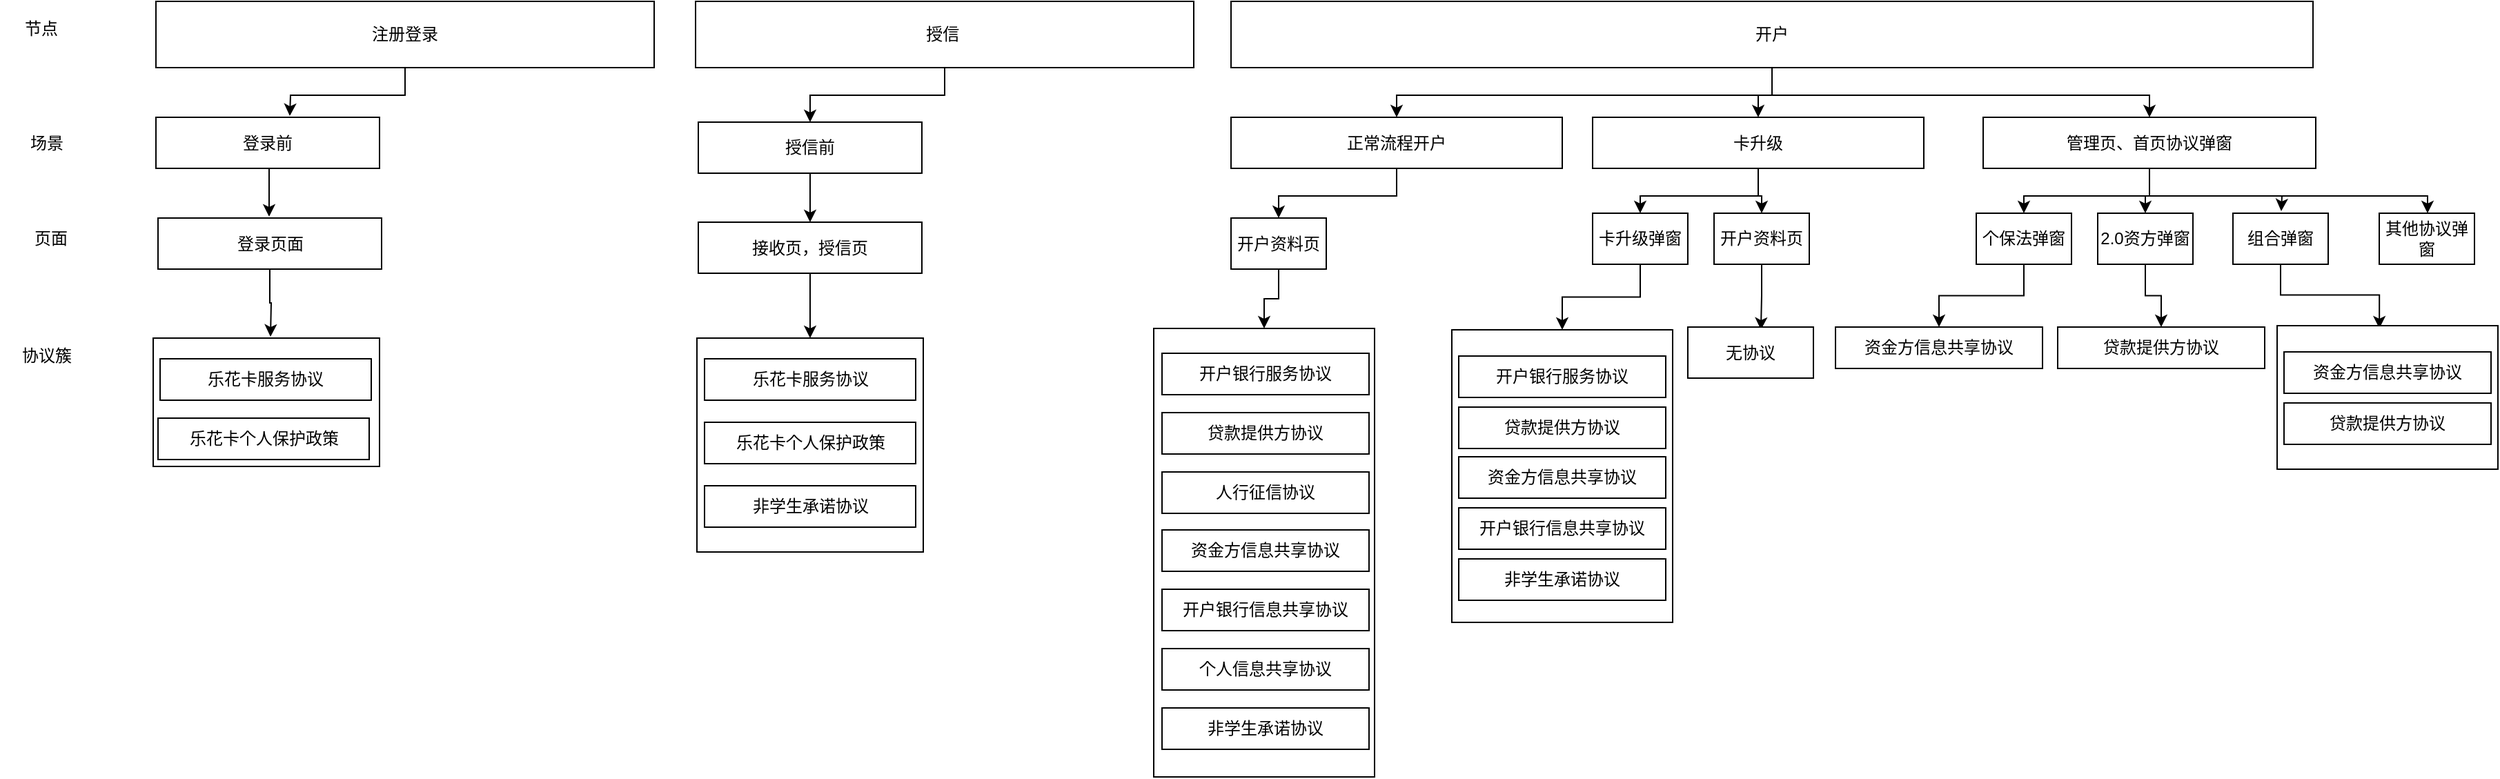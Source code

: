 <mxfile version="18.1.3" type="github"><diagram id="QwHWX-MBplS_3AtBIttB" name="第 1 页"><mxGraphModel dx="1422" dy="794" grid="0" gridSize="10" guides="1" tooltips="1" connect="1" arrows="1" fold="1" page="1" pageScale="1" pageWidth="2339" pageHeight="3300" math="0" shadow="0"><root><mxCell id="0"/><mxCell id="1" parent="0"/><mxCell id="Vy8sq-GVfdlThK8CE_XY-9" style="edgeStyle=orthogonalEdgeStyle;rounded=0;orthogonalLoop=1;jettySize=auto;html=1;exitX=0.5;exitY=1;exitDx=0;exitDy=0;entryX=0.5;entryY=0;entryDx=0;entryDy=0;fontFamily=Helvetica;fontSize=12;" edge="1" parent="1" source="Vy8sq-GVfdlThK8CE_XY-1"><mxGeometry relative="1" as="geometry"><mxPoint x="234" y="285" as="targetPoint"/></mxGeometry></mxCell><mxCell id="Vy8sq-GVfdlThK8CE_XY-1" value="注册登录" style="rounded=0;whiteSpace=wrap;html=1;fontFamily=Helvetica;fontSize=12;" vertex="1" parent="1"><mxGeometry x="137" y="202" width="361" height="48" as="geometry"/></mxCell><mxCell id="Vy8sq-GVfdlThK8CE_XY-32" style="edgeStyle=orthogonalEdgeStyle;rounded=0;orthogonalLoop=1;jettySize=auto;html=1;exitX=0.5;exitY=1;exitDx=0;exitDy=0;fontFamily=Helvetica;fontSize=12;" edge="1" parent="1" source="Vy8sq-GVfdlThK8CE_XY-4" target="Vy8sq-GVfdlThK8CE_XY-20"><mxGeometry relative="1" as="geometry"/></mxCell><mxCell id="Vy8sq-GVfdlThK8CE_XY-4" value="授信&lt;span style=&quot;white-space: pre; font-size: 12px;&quot;&gt;&#9;&lt;/span&gt;" style="rounded=0;whiteSpace=wrap;html=1;fontFamily=Helvetica;fontSize=12;" vertex="1" parent="1"><mxGeometry x="528" y="202" width="361" height="48" as="geometry"/></mxCell><mxCell id="Vy8sq-GVfdlThK8CE_XY-39" style="edgeStyle=orthogonalEdgeStyle;rounded=0;orthogonalLoop=1;jettySize=auto;html=1;exitX=0.5;exitY=1;exitDx=0;exitDy=0;fontFamily=Helvetica;fontSize=12;" edge="1" parent="1" source="Vy8sq-GVfdlThK8CE_XY-5" target="Vy8sq-GVfdlThK8CE_XY-36"><mxGeometry relative="1" as="geometry"/></mxCell><mxCell id="Vy8sq-GVfdlThK8CE_XY-43" style="edgeStyle=orthogonalEdgeStyle;rounded=0;orthogonalLoop=1;jettySize=auto;html=1;exitX=0.5;exitY=1;exitDx=0;exitDy=0;entryX=0.5;entryY=0;entryDx=0;entryDy=0;fontFamily=Helvetica;fontSize=12;" edge="1" parent="1" source="Vy8sq-GVfdlThK8CE_XY-5" target="Vy8sq-GVfdlThK8CE_XY-41"><mxGeometry relative="1" as="geometry"/></mxCell><mxCell id="Vy8sq-GVfdlThK8CE_XY-82" style="edgeStyle=orthogonalEdgeStyle;rounded=0;orthogonalLoop=1;jettySize=auto;html=1;exitX=0.5;exitY=1;exitDx=0;exitDy=0;fontFamily=Helvetica;fontSize=12;" edge="1" parent="1" source="Vy8sq-GVfdlThK8CE_XY-5" target="Vy8sq-GVfdlThK8CE_XY-37"><mxGeometry relative="1" as="geometry"/></mxCell><mxCell id="Vy8sq-GVfdlThK8CE_XY-5" value="开户" style="rounded=0;whiteSpace=wrap;html=1;fontFamily=Helvetica;fontSize=12;" vertex="1" parent="1"><mxGeometry x="916" y="202" width="784" height="48" as="geometry"/></mxCell><mxCell id="Vy8sq-GVfdlThK8CE_XY-10" style="edgeStyle=orthogonalEdgeStyle;rounded=0;orthogonalLoop=1;jettySize=auto;html=1;exitX=0.5;exitY=1;exitDx=0;exitDy=0;entryX=0.5;entryY=0;entryDx=0;entryDy=0;fontFamily=Helvetica;fontSize=12;" edge="1" parent="1"><mxGeometry relative="1" as="geometry"><mxPoint x="234" y="323" as="sourcePoint"/><mxPoint x="219" y="358" as="targetPoint"/></mxGeometry></mxCell><mxCell id="Vy8sq-GVfdlThK8CE_XY-11" value="" style="rounded=0;whiteSpace=wrap;html=1;fontFamily=Helvetica;fontSize=12;" vertex="1" parent="1"><mxGeometry x="135" y="446" width="164" height="93" as="geometry"/></mxCell><mxCell id="Vy8sq-GVfdlThK8CE_XY-12" value="登录前" style="rounded=0;whiteSpace=wrap;html=1;fontFamily=Helvetica;fontSize=12;" vertex="1" parent="1"><mxGeometry x="137" y="286" width="162" height="37" as="geometry"/></mxCell><mxCell id="Vy8sq-GVfdlThK8CE_XY-15" value="&lt;span style=&quot;font-size: 12px;&quot;&gt;乐花卡服务协议&lt;/span&gt;" style="rounded=0;whiteSpace=wrap;html=1;fontFamily=Helvetica;fontSize=12;" vertex="1" parent="1"><mxGeometry x="140" y="461" width="153" height="30" as="geometry"/></mxCell><mxCell id="Vy8sq-GVfdlThK8CE_XY-16" value="&lt;span style=&quot;font-size: 12px;&quot;&gt;乐花卡个人保护政策&lt;/span&gt;" style="rounded=0;whiteSpace=wrap;html=1;fontFamily=Helvetica;fontSize=12;" vertex="1" parent="1"><mxGeometry x="138.5" y="504" width="153" height="30" as="geometry"/></mxCell><mxCell id="Vy8sq-GVfdlThK8CE_XY-17" value="节点" style="text;html=1;strokeColor=none;fillColor=none;align=center;verticalAlign=middle;whiteSpace=wrap;rounded=0;fontFamily=Helvetica;fontSize=12;" vertex="1" parent="1"><mxGeometry x="24" y="207" width="60" height="30" as="geometry"/></mxCell><mxCell id="Vy8sq-GVfdlThK8CE_XY-18" value="场景" style="text;html=1;strokeColor=none;fillColor=none;align=center;verticalAlign=middle;whiteSpace=wrap;rounded=0;fontFamily=Helvetica;fontSize=12;" vertex="1" parent="1"><mxGeometry x="28" y="289.5" width="60" height="30" as="geometry"/></mxCell><mxCell id="Vy8sq-GVfdlThK8CE_XY-19" value="协议簇" style="text;html=1;strokeColor=none;fillColor=none;align=center;verticalAlign=middle;whiteSpace=wrap;rounded=0;fontFamily=Helvetica;fontSize=12;" vertex="1" parent="1"><mxGeometry x="28" y="444" width="60" height="30" as="geometry"/></mxCell><mxCell id="Vy8sq-GVfdlThK8CE_XY-46" style="edgeStyle=orthogonalEdgeStyle;rounded=0;orthogonalLoop=1;jettySize=auto;html=1;exitX=0.5;exitY=1;exitDx=0;exitDy=0;fontFamily=Helvetica;fontSize=12;" edge="1" parent="1" source="Vy8sq-GVfdlThK8CE_XY-20" target="Vy8sq-GVfdlThK8CE_XY-45"><mxGeometry relative="1" as="geometry"/></mxCell><mxCell id="Vy8sq-GVfdlThK8CE_XY-20" value="授信前" style="rounded=0;whiteSpace=wrap;html=1;fontFamily=Helvetica;fontSize=12;" vertex="1" parent="1"><mxGeometry x="530" y="289.5" width="162" height="37" as="geometry"/></mxCell><mxCell id="Vy8sq-GVfdlThK8CE_XY-22" value="" style="rounded=0;whiteSpace=wrap;html=1;fontFamily=Helvetica;fontSize=12;" vertex="1" parent="1"><mxGeometry x="529" y="446" width="164" height="155" as="geometry"/></mxCell><mxCell id="Vy8sq-GVfdlThK8CE_XY-23" value="&lt;span style=&quot;font-size: 12px;&quot;&gt;乐花卡服务协议&lt;/span&gt;" style="rounded=0;whiteSpace=wrap;html=1;fontFamily=Helvetica;fontSize=12;" vertex="1" parent="1"><mxGeometry x="534.5" y="461" width="153" height="30" as="geometry"/></mxCell><mxCell id="Vy8sq-GVfdlThK8CE_XY-24" value="&lt;span style=&quot;font-size: 12px;&quot;&gt;乐花卡个人保护政策&lt;/span&gt;" style="rounded=0;whiteSpace=wrap;html=1;fontFamily=Helvetica;fontSize=12;" vertex="1" parent="1"><mxGeometry x="534.5" y="507" width="153" height="30" as="geometry"/></mxCell><mxCell id="Vy8sq-GVfdlThK8CE_XY-25" value="非学生承诺协议" style="rounded=0;whiteSpace=wrap;html=1;fontFamily=Helvetica;fontSize=12;" vertex="1" parent="1"><mxGeometry x="534.5" y="553" width="153" height="30" as="geometry"/></mxCell><mxCell id="Vy8sq-GVfdlThK8CE_XY-84" style="edgeStyle=orthogonalEdgeStyle;rounded=0;orthogonalLoop=1;jettySize=auto;html=1;exitX=0.5;exitY=1;exitDx=0;exitDy=0;fontFamily=Helvetica;fontSize=12;" edge="1" parent="1" source="Vy8sq-GVfdlThK8CE_XY-36" target="Vy8sq-GVfdlThK8CE_XY-52"><mxGeometry relative="1" as="geometry"/></mxCell><mxCell id="Vy8sq-GVfdlThK8CE_XY-36" value="正常流程开户" style="rounded=0;whiteSpace=wrap;html=1;fontFamily=Helvetica;fontSize=12;" vertex="1" parent="1"><mxGeometry x="916" y="286" width="240" height="37" as="geometry"/></mxCell><mxCell id="Vy8sq-GVfdlThK8CE_XY-85" style="edgeStyle=orthogonalEdgeStyle;rounded=0;orthogonalLoop=1;jettySize=auto;html=1;exitX=0.5;exitY=1;exitDx=0;exitDy=0;entryX=0.5;entryY=0;entryDx=0;entryDy=0;fontFamily=Helvetica;fontSize=12;" edge="1" parent="1" source="Vy8sq-GVfdlThK8CE_XY-37" target="Vy8sq-GVfdlThK8CE_XY-54"><mxGeometry relative="1" as="geometry"/></mxCell><mxCell id="Vy8sq-GVfdlThK8CE_XY-86" style="edgeStyle=orthogonalEdgeStyle;rounded=0;orthogonalLoop=1;jettySize=auto;html=1;exitX=0.5;exitY=1;exitDx=0;exitDy=0;fontFamily=Helvetica;fontSize=12;" edge="1" parent="1" source="Vy8sq-GVfdlThK8CE_XY-37" target="Vy8sq-GVfdlThK8CE_XY-55"><mxGeometry relative="1" as="geometry"/></mxCell><mxCell id="Vy8sq-GVfdlThK8CE_XY-37" value="卡升级" style="rounded=0;whiteSpace=wrap;html=1;fontFamily=Helvetica;fontSize=12;" vertex="1" parent="1"><mxGeometry x="1178" y="286" width="240" height="37" as="geometry"/></mxCell><mxCell id="Vy8sq-GVfdlThK8CE_XY-87" style="edgeStyle=orthogonalEdgeStyle;rounded=0;orthogonalLoop=1;jettySize=auto;html=1;exitX=0.5;exitY=1;exitDx=0;exitDy=0;entryX=0.5;entryY=0;entryDx=0;entryDy=0;fontFamily=Helvetica;fontSize=12;" edge="1" parent="1" source="Vy8sq-GVfdlThK8CE_XY-41" target="Vy8sq-GVfdlThK8CE_XY-66"><mxGeometry relative="1" as="geometry"/></mxCell><mxCell id="Vy8sq-GVfdlThK8CE_XY-88" style="edgeStyle=orthogonalEdgeStyle;rounded=0;orthogonalLoop=1;jettySize=auto;html=1;exitX=0.5;exitY=1;exitDx=0;exitDy=0;fontFamily=Helvetica;fontSize=12;" edge="1" parent="1" source="Vy8sq-GVfdlThK8CE_XY-41" target="Vy8sq-GVfdlThK8CE_XY-67"><mxGeometry relative="1" as="geometry"/></mxCell><mxCell id="Vy8sq-GVfdlThK8CE_XY-89" style="edgeStyle=orthogonalEdgeStyle;rounded=0;orthogonalLoop=1;jettySize=auto;html=1;exitX=0.5;exitY=1;exitDx=0;exitDy=0;fontFamily=Helvetica;fontSize=12;" edge="1" parent="1" source="Vy8sq-GVfdlThK8CE_XY-41"><mxGeometry relative="1" as="geometry"><mxPoint x="1677" y="354" as="targetPoint"/></mxGeometry></mxCell><mxCell id="Vy8sq-GVfdlThK8CE_XY-91" style="edgeStyle=orthogonalEdgeStyle;rounded=0;orthogonalLoop=1;jettySize=auto;html=1;exitX=0.5;exitY=1;exitDx=0;exitDy=0;fontFamily=Helvetica;fontSize=12;" edge="1" parent="1" source="Vy8sq-GVfdlThK8CE_XY-41" target="Vy8sq-GVfdlThK8CE_XY-90"><mxGeometry relative="1" as="geometry"><Array as="points"><mxPoint x="1582" y="343"/><mxPoint x="1783" y="343"/></Array></mxGeometry></mxCell><mxCell id="Vy8sq-GVfdlThK8CE_XY-41" value="管理页、首页协议弹窗" style="rounded=0;whiteSpace=wrap;html=1;fontFamily=Helvetica;fontSize=12;" vertex="1" parent="1"><mxGeometry x="1461" y="286" width="241" height="37" as="geometry"/></mxCell><mxCell id="Vy8sq-GVfdlThK8CE_XY-47" style="edgeStyle=orthogonalEdgeStyle;rounded=0;orthogonalLoop=1;jettySize=auto;html=1;exitX=0.5;exitY=1;exitDx=0;exitDy=0;fontFamily=Helvetica;fontSize=12;" edge="1" parent="1" source="Vy8sq-GVfdlThK8CE_XY-44"><mxGeometry relative="1" as="geometry"><mxPoint x="220" y="445" as="targetPoint"/></mxGeometry></mxCell><mxCell id="Vy8sq-GVfdlThK8CE_XY-44" value="登录页面" style="rounded=0;whiteSpace=wrap;html=1;fontFamily=Helvetica;fontSize=12;" vertex="1" parent="1"><mxGeometry x="138.5" y="359" width="162" height="37" as="geometry"/></mxCell><mxCell id="Vy8sq-GVfdlThK8CE_XY-49" style="edgeStyle=orthogonalEdgeStyle;rounded=0;orthogonalLoop=1;jettySize=auto;html=1;exitX=0.5;exitY=1;exitDx=0;exitDy=0;entryX=0.5;entryY=0;entryDx=0;entryDy=0;fontFamily=Helvetica;fontSize=12;" edge="1" parent="1" source="Vy8sq-GVfdlThK8CE_XY-45" target="Vy8sq-GVfdlThK8CE_XY-22"><mxGeometry relative="1" as="geometry"/></mxCell><mxCell id="Vy8sq-GVfdlThK8CE_XY-45" value="接收页，授信页" style="rounded=0;whiteSpace=wrap;html=1;fontFamily=Helvetica;fontSize=12;" vertex="1" parent="1"><mxGeometry x="530" y="362" width="162" height="37" as="geometry"/></mxCell><mxCell id="Vy8sq-GVfdlThK8CE_XY-50" value="页面" style="text;html=1;strokeColor=none;fillColor=none;align=center;verticalAlign=middle;whiteSpace=wrap;rounded=0;fontFamily=Helvetica;fontSize=12;" vertex="1" parent="1"><mxGeometry x="31" y="359" width="60" height="30" as="geometry"/></mxCell><mxCell id="Vy8sq-GVfdlThK8CE_XY-102" style="edgeStyle=orthogonalEdgeStyle;rounded=0;orthogonalLoop=1;jettySize=auto;html=1;exitX=0.5;exitY=1;exitDx=0;exitDy=0;entryX=0.5;entryY=0;entryDx=0;entryDy=0;fontFamily=Helvetica;fontSize=12;" edge="1" parent="1" source="Vy8sq-GVfdlThK8CE_XY-52" target="Vy8sq-GVfdlThK8CE_XY-57"><mxGeometry relative="1" as="geometry"/></mxCell><mxCell id="Vy8sq-GVfdlThK8CE_XY-52" value="开户资料页" style="rounded=0;whiteSpace=wrap;html=1;fontFamily=Helvetica;fontSize=12;" vertex="1" parent="1"><mxGeometry x="916" y="359" width="69" height="37" as="geometry"/></mxCell><mxCell id="Vy8sq-GVfdlThK8CE_XY-104" style="edgeStyle=orthogonalEdgeStyle;rounded=0;orthogonalLoop=1;jettySize=auto;html=1;exitX=0.5;exitY=1;exitDx=0;exitDy=0;fontFamily=Helvetica;fontSize=12;" edge="1" parent="1" source="Vy8sq-GVfdlThK8CE_XY-54" target="Vy8sq-GVfdlThK8CE_XY-70"><mxGeometry relative="1" as="geometry"/></mxCell><mxCell id="Vy8sq-GVfdlThK8CE_XY-54" value="卡升级弹窗" style="rounded=0;whiteSpace=wrap;html=1;fontFamily=Helvetica;fontSize=12;" vertex="1" parent="1"><mxGeometry x="1178" y="355.5" width="69" height="37" as="geometry"/></mxCell><mxCell id="Vy8sq-GVfdlThK8CE_XY-105" style="edgeStyle=orthogonalEdgeStyle;rounded=0;orthogonalLoop=1;jettySize=auto;html=1;exitX=0.5;exitY=1;exitDx=0;exitDy=0;entryX=0.582;entryY=0.054;entryDx=0;entryDy=0;entryPerimeter=0;fontFamily=Helvetica;fontSize=12;" edge="1" parent="1" source="Vy8sq-GVfdlThK8CE_XY-55" target="Vy8sq-GVfdlThK8CE_XY-79"><mxGeometry relative="1" as="geometry"/></mxCell><mxCell id="Vy8sq-GVfdlThK8CE_XY-55" value="开户资料页" style="rounded=0;whiteSpace=wrap;html=1;fontFamily=Helvetica;fontSize=12;" vertex="1" parent="1"><mxGeometry x="1266" y="355.5" width="69" height="37" as="geometry"/></mxCell><mxCell id="Vy8sq-GVfdlThK8CE_XY-57" value="" style="rounded=0;whiteSpace=wrap;html=1;fontFamily=Helvetica;fontSize=12;" vertex="1" parent="1"><mxGeometry x="860" y="439" width="160" height="325" as="geometry"/></mxCell><mxCell id="Vy8sq-GVfdlThK8CE_XY-58" value="开户银行服务协议" style="rounded=0;whiteSpace=wrap;html=1;fontFamily=Helvetica;fontSize=12;" vertex="1" parent="1"><mxGeometry x="866" y="457" width="150" height="30" as="geometry"/></mxCell><mxCell id="Vy8sq-GVfdlThK8CE_XY-59" value="贷款提供方协议" style="rounded=0;whiteSpace=wrap;html=1;fontFamily=Helvetica;fontSize=12;" vertex="1" parent="1"><mxGeometry x="866" y="500" width="150" height="30" as="geometry"/></mxCell><mxCell id="Vy8sq-GVfdlThK8CE_XY-60" value="&lt;span style=&quot;font-size: 12px; text-align: left; background-color: rgb(255, 255, 255);&quot;&gt;人行征信协议&lt;/span&gt;" style="rounded=0;whiteSpace=wrap;html=1;fontFamily=Helvetica;fontSize=12;" vertex="1" parent="1"><mxGeometry x="866" y="543" width="150" height="30" as="geometry"/></mxCell><mxCell id="Vy8sq-GVfdlThK8CE_XY-61" value="&lt;span style=&quot;font-size: 12px; text-align: left; background-color: rgb(255, 255, 255);&quot;&gt;资金方信息共享协议&lt;/span&gt;" style="rounded=0;whiteSpace=wrap;html=1;fontFamily=Helvetica;fontSize=12;" vertex="1" parent="1"><mxGeometry x="866" y="585" width="150" height="30" as="geometry"/></mxCell><mxCell id="Vy8sq-GVfdlThK8CE_XY-62" value="&lt;span style=&quot;font-size: 12px; text-align: left; background-color: rgb(255, 255, 255);&quot;&gt;开户银行信息共享协议&lt;/span&gt;" style="rounded=0;whiteSpace=wrap;html=1;fontFamily=Helvetica;fontSize=12;" vertex="1" parent="1"><mxGeometry x="866" y="628" width="150" height="30" as="geometry"/></mxCell><mxCell id="Vy8sq-GVfdlThK8CE_XY-63" value="&lt;span style=&quot;font-size: 12px; text-align: left; background-color: rgb(255, 255, 255);&quot;&gt;个人信息共享协议&lt;/span&gt;" style="rounded=0;whiteSpace=wrap;html=1;fontFamily=Helvetica;fontSize=12;" vertex="1" parent="1"><mxGeometry x="866" y="671" width="150" height="30" as="geometry"/></mxCell><mxCell id="Vy8sq-GVfdlThK8CE_XY-64" value="非学生承诺协议" style="rounded=0;whiteSpace=wrap;html=1;fontFamily=Helvetica;fontSize=12;" vertex="1" parent="1"><mxGeometry x="866" y="714" width="150" height="30" as="geometry"/></mxCell><mxCell id="Vy8sq-GVfdlThK8CE_XY-98" style="edgeStyle=orthogonalEdgeStyle;rounded=0;orthogonalLoop=1;jettySize=auto;html=1;exitX=0.5;exitY=1;exitDx=0;exitDy=0;fontFamily=Helvetica;fontSize=12;" edge="1" parent="1" source="Vy8sq-GVfdlThK8CE_XY-66" target="Vy8sq-GVfdlThK8CE_XY-80"><mxGeometry relative="1" as="geometry"/></mxCell><mxCell id="Vy8sq-GVfdlThK8CE_XY-66" value="个保法弹窗" style="rounded=0;whiteSpace=wrap;html=1;fontFamily=Helvetica;fontSize=12;" vertex="1" parent="1"><mxGeometry x="1456" y="355.5" width="69" height="37" as="geometry"/></mxCell><mxCell id="Vy8sq-GVfdlThK8CE_XY-99" value="" style="edgeStyle=orthogonalEdgeStyle;rounded=0;orthogonalLoop=1;jettySize=auto;html=1;fontFamily=Helvetica;fontSize=12;" edge="1" parent="1" source="Vy8sq-GVfdlThK8CE_XY-67" target="Vy8sq-GVfdlThK8CE_XY-81"><mxGeometry relative="1" as="geometry"/></mxCell><mxCell id="Vy8sq-GVfdlThK8CE_XY-67" value="2.0资方弹窗" style="rounded=0;whiteSpace=wrap;html=1;fontFamily=Helvetica;fontSize=12;" vertex="1" parent="1"><mxGeometry x="1544" y="355.5" width="69" height="37" as="geometry"/></mxCell><mxCell id="Vy8sq-GVfdlThK8CE_XY-101" style="edgeStyle=orthogonalEdgeStyle;rounded=0;orthogonalLoop=1;jettySize=auto;html=1;exitX=0.5;exitY=1;exitDx=0;exitDy=0;entryX=0.463;entryY=0.019;entryDx=0;entryDy=0;entryPerimeter=0;fontFamily=Helvetica;fontSize=12;" edge="1" parent="1" source="Vy8sq-GVfdlThK8CE_XY-68" target="Vy8sq-GVfdlThK8CE_XY-92"><mxGeometry relative="1" as="geometry"/></mxCell><mxCell id="Vy8sq-GVfdlThK8CE_XY-68" value="组合弹窗" style="rounded=0;whiteSpace=wrap;html=1;fontFamily=Helvetica;fontSize=12;" vertex="1" parent="1"><mxGeometry x="1642" y="355.5" width="69" height="37" as="geometry"/></mxCell><mxCell id="Vy8sq-GVfdlThK8CE_XY-70" value="" style="rounded=0;whiteSpace=wrap;html=1;fontFamily=Helvetica;fontSize=12;" vertex="1" parent="1"><mxGeometry x="1076" y="440" width="160" height="212" as="geometry"/></mxCell><mxCell id="Vy8sq-GVfdlThK8CE_XY-71" value="开户银行服务协议" style="rounded=0;whiteSpace=wrap;html=1;fontFamily=Helvetica;fontSize=12;" vertex="1" parent="1"><mxGeometry x="1081" y="459" width="150" height="30" as="geometry"/></mxCell><mxCell id="Vy8sq-GVfdlThK8CE_XY-72" value="贷款提供方协议" style="rounded=0;whiteSpace=wrap;html=1;fontFamily=Helvetica;fontSize=12;" vertex="1" parent="1"><mxGeometry x="1081" y="496" width="150" height="30" as="geometry"/></mxCell><mxCell id="Vy8sq-GVfdlThK8CE_XY-74" value="&lt;span style=&quot;font-size: 12px; text-align: left; background-color: rgb(255, 255, 255);&quot;&gt;资金方信息共享协议&lt;/span&gt;" style="rounded=0;whiteSpace=wrap;html=1;fontFamily=Helvetica;fontSize=12;" vertex="1" parent="1"><mxGeometry x="1081" y="532" width="150" height="30" as="geometry"/></mxCell><mxCell id="Vy8sq-GVfdlThK8CE_XY-75" value="&lt;span style=&quot;font-size: 12px; text-align: left; background-color: rgb(255, 255, 255);&quot;&gt;开户银行信息共享协议&lt;/span&gt;" style="rounded=0;whiteSpace=wrap;html=1;fontFamily=Helvetica;fontSize=12;" vertex="1" parent="1"><mxGeometry x="1081" y="569" width="150" height="30" as="geometry"/></mxCell><mxCell id="Vy8sq-GVfdlThK8CE_XY-77" value="非学生承诺协议" style="rounded=0;whiteSpace=wrap;html=1;fontFamily=Helvetica;fontSize=12;" vertex="1" parent="1"><mxGeometry x="1081" y="606" width="150" height="30" as="geometry"/></mxCell><mxCell id="Vy8sq-GVfdlThK8CE_XY-79" value="无协议" style="rounded=0;whiteSpace=wrap;html=1;fontFamily=Helvetica;fontSize=12;" vertex="1" parent="1"><mxGeometry x="1247" y="438" width="91" height="37" as="geometry"/></mxCell><mxCell id="Vy8sq-GVfdlThK8CE_XY-80" value="&lt;span style=&quot;font-size: 12px; text-align: left; background-color: rgb(255, 255, 255);&quot;&gt;资金方信息共享协议&lt;/span&gt;" style="rounded=0;whiteSpace=wrap;html=1;fontFamily=Helvetica;fontSize=12;" vertex="1" parent="1"><mxGeometry x="1354" y="438" width="150" height="30" as="geometry"/></mxCell><mxCell id="Vy8sq-GVfdlThK8CE_XY-81" value="&lt;span style=&quot;font-size: 12px; text-align: left; background-color: rgb(255, 255, 255);&quot;&gt;贷款提供方协议&lt;/span&gt;" style="rounded=0;whiteSpace=wrap;html=1;fontFamily=Helvetica;fontSize=12;" vertex="1" parent="1"><mxGeometry x="1515" y="438" width="150" height="30" as="geometry"/></mxCell><mxCell id="Vy8sq-GVfdlThK8CE_XY-90" value="其他协议弹窗" style="rounded=0;whiteSpace=wrap;html=1;fontFamily=Helvetica;fontSize=12;" vertex="1" parent="1"><mxGeometry x="1748" y="355.5" width="69" height="37" as="geometry"/></mxCell><mxCell id="Vy8sq-GVfdlThK8CE_XY-92" value="" style="rounded=0;whiteSpace=wrap;html=1;fontFamily=Helvetica;fontSize=12;" vertex="1" parent="1"><mxGeometry x="1674" y="437" width="160" height="104" as="geometry"/></mxCell><mxCell id="Vy8sq-GVfdlThK8CE_XY-93" value="&lt;span style=&quot;font-size: 12px; text-align: left; background-color: rgb(255, 255, 255);&quot;&gt;资金方信息共享协议&lt;/span&gt;" style="rounded=0;whiteSpace=wrap;html=1;fontFamily=Helvetica;fontSize=12;" vertex="1" parent="1"><mxGeometry x="1679" y="456" width="150" height="30" as="geometry"/></mxCell><mxCell id="Vy8sq-GVfdlThK8CE_XY-94" value="&lt;span style=&quot;font-size: 12px; text-align: left; background-color: rgb(255, 255, 255);&quot;&gt;贷款提供方协议&lt;/span&gt;" style="rounded=0;whiteSpace=wrap;html=1;fontFamily=Helvetica;fontSize=12;" vertex="1" parent="1"><mxGeometry x="1679" y="493" width="150" height="30" as="geometry"/></mxCell></root></mxGraphModel></diagram></mxfile>
